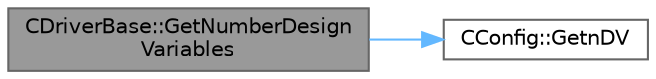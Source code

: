 digraph "CDriverBase::GetNumberDesignVariables"
{
 // LATEX_PDF_SIZE
  bgcolor="transparent";
  edge [fontname=Helvetica,fontsize=10,labelfontname=Helvetica,labelfontsize=10];
  node [fontname=Helvetica,fontsize=10,shape=box,height=0.2,width=0.4];
  rankdir="LR";
  Node1 [id="Node000001",label="CDriverBase::GetNumberDesign\lVariables",height=0.2,width=0.4,color="gray40", fillcolor="grey60", style="filled", fontcolor="black",tooltip="Get the number of design variables."];
  Node1 -> Node2 [id="edge1_Node000001_Node000002",color="steelblue1",style="solid",tooltip=" "];
  Node2 [id="Node000002",label="CConfig::GetnDV",height=0.2,width=0.4,color="grey40", fillcolor="white", style="filled",URL="$classCConfig.html#ae5c65a1fe19d745724a39ca169d82698",tooltip="Get the number of design variables."];
}
